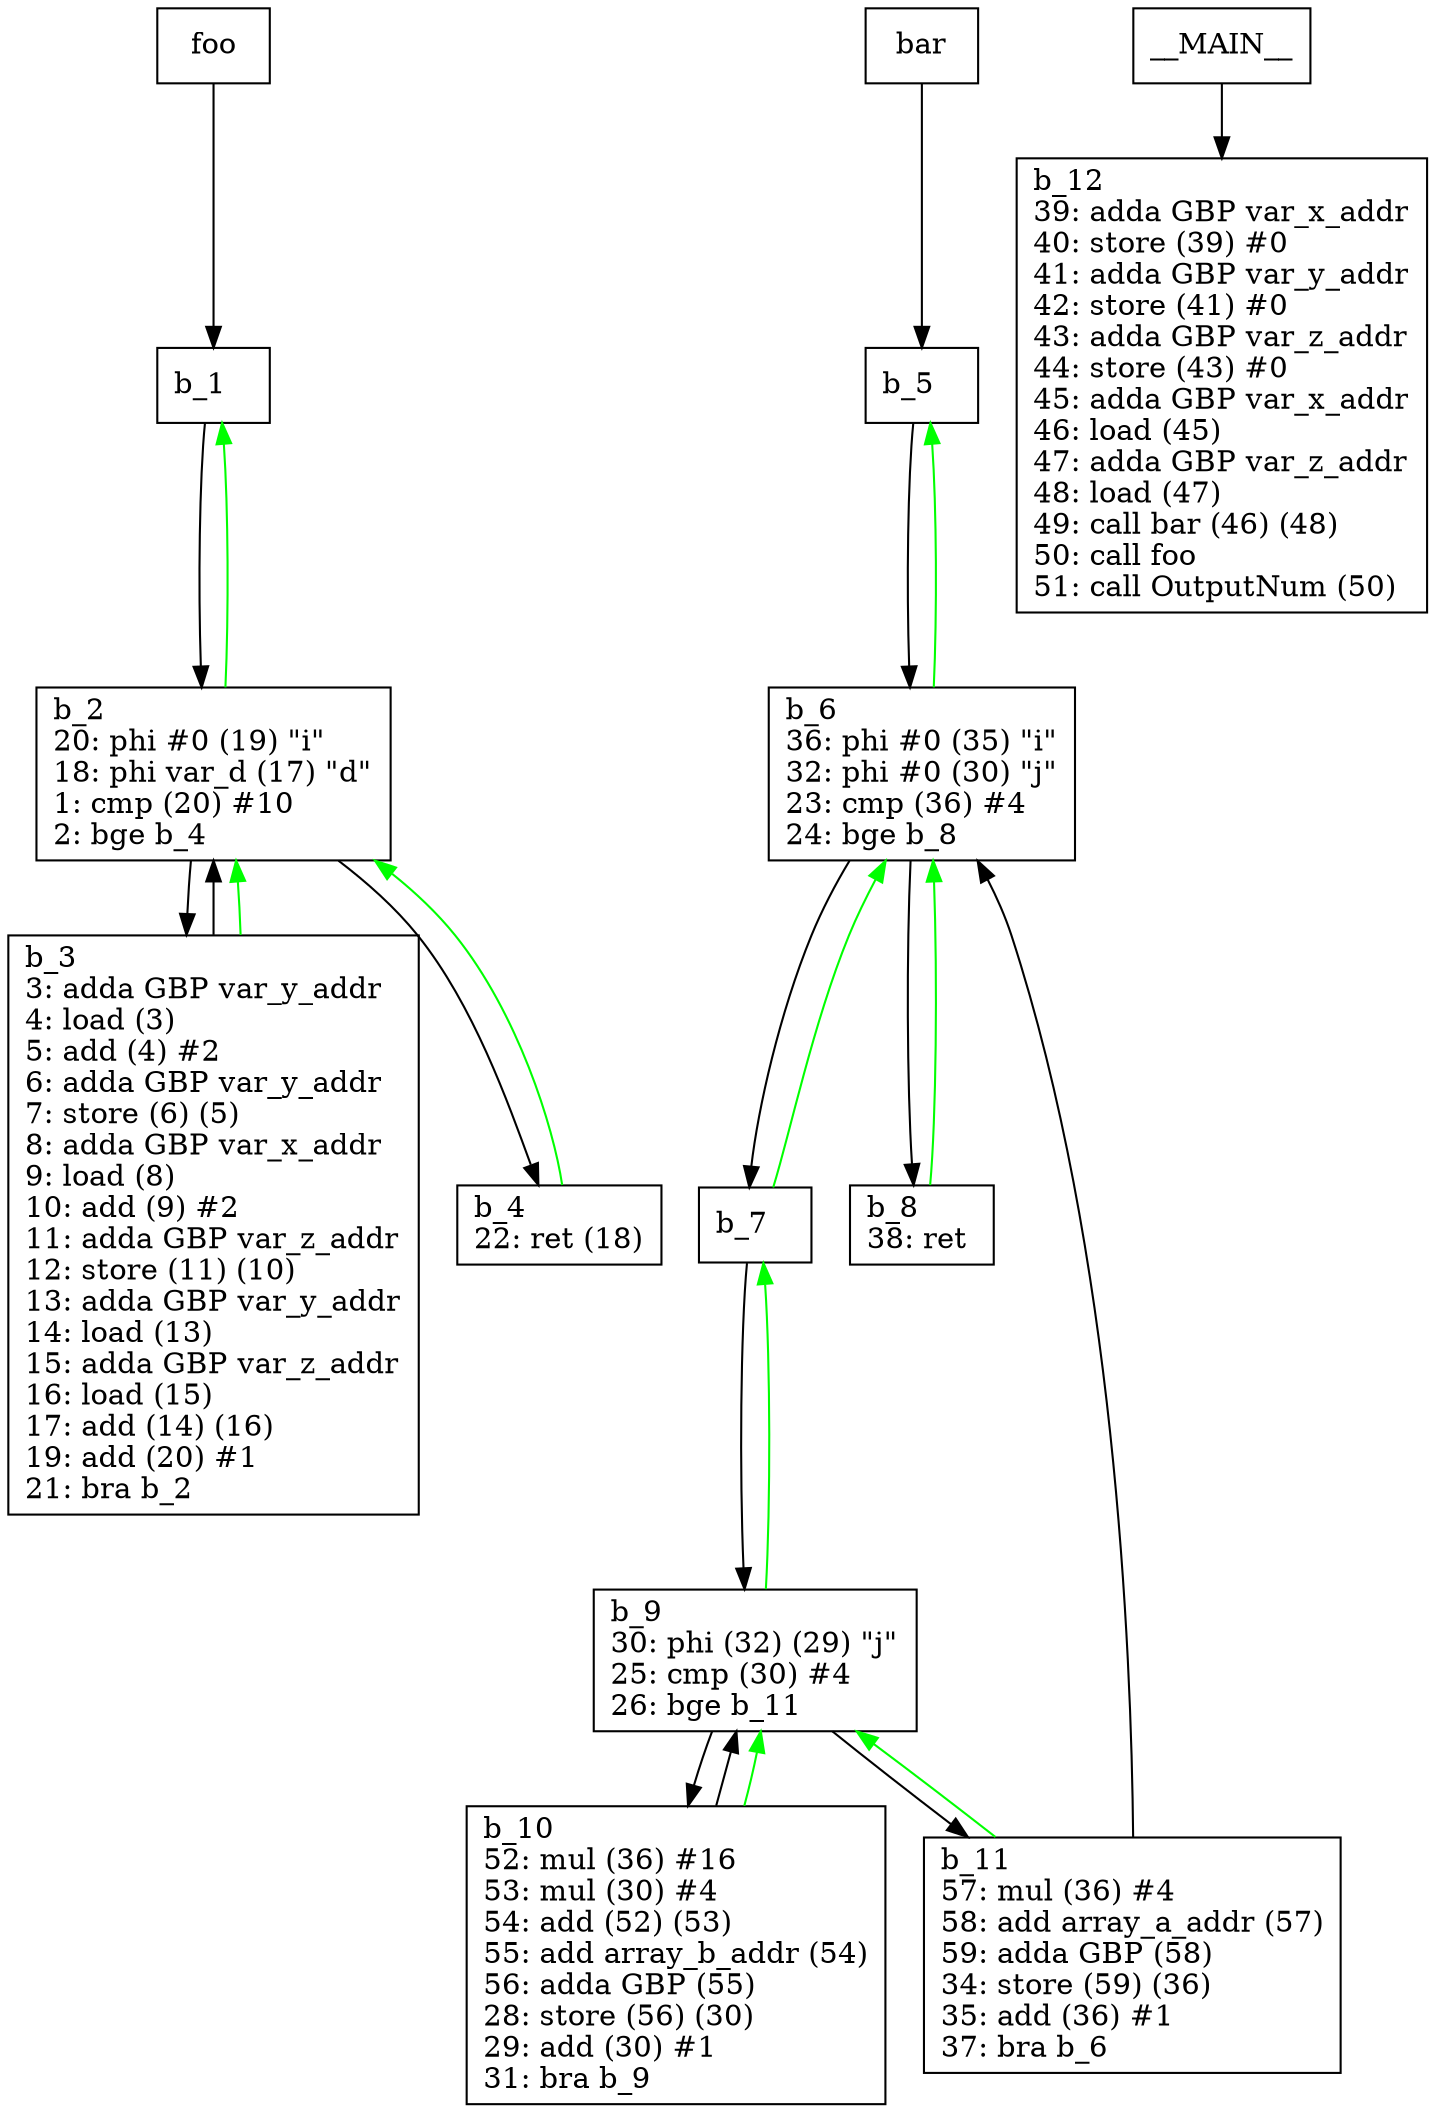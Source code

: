 digraph Computation {
node [shape=box];
foo -> b_1;
b_1 [label="b_1\l"]
b_1 -> b_2;
b_2 [label="b_2\l20: phi #0 (19) \"i\"\l18: phi var_d (17) \"d\"\l1: cmp (20) #10\l2: bge b_4\l"]
b_2 -> b_3;
b_3 [label="b_3\l3: adda GBP var_y_addr\l4: load (3)\l5: add (4) #2\l6: adda GBP var_y_addr\l7: store (6) (5)\l8: adda GBP var_x_addr\l9: load (8)\l10: add (9) #2\l11: adda GBP var_z_addr\l12: store (11) (10)\l13: adda GBP var_y_addr\l14: load (13)\l15: adda GBP var_z_addr\l16: load (15)\l17: add (14) (16)\l19: add (20) #1\l21: bra b_2\l"]
b_3 -> b_2;
b_3 -> b_2[color="green"];
b_2 -> b_4;
b_4 [label="b_4\l22: ret (18)\l"]
b_4 -> b_2[color="green"];
b_2 -> b_1[color="green"];
bar -> b_5;
b_5 [label="b_5\l"]
b_5 -> b_6;
b_6 [label="b_6\l36: phi #0 (35) \"i\"\l32: phi #0 (30) \"j\"\l23: cmp (36) #4\l24: bge b_8\l"]
b_6 -> b_7;
b_7 [label="b_7\l"]
b_7 -> b_9;
b_9 [label="b_9\l30: phi (32) (29) \"j\"\l25: cmp (30) #4\l26: bge b_11\l"]
b_9 -> b_10;
b_10 [label="b_10\l52: mul (36) #16\l53: mul (30) #4\l54: add (52) (53)\l55: add array_b_addr (54)\l56: adda GBP (55)\l28: store (56) (30)\l29: add (30) #1\l31: bra b_9\l"]
b_10 -> b_9;
b_10 -> b_9[color="green"];
b_9 -> b_11;
b_11 [label="b_11\l57: mul (36) #4\l58: add array_a_addr (57)\l59: adda GBP (58)\l34: store (59) (36)\l35: add (36) #1\l37: bra b_6\l"]
b_11 -> b_6;
b_11 -> b_9[color="green"];
b_9 -> b_7[color="green"];
b_7 -> b_6[color="green"];
b_6 -> b_8;
b_8 [label="b_8\l38: ret \l"]
b_8 -> b_6[color="green"];
b_6 -> b_5[color="green"];
__MAIN__ -> b_12;
b_12 [label="b_12\l39: adda GBP var_x_addr\l40: store (39) #0\l41: adda GBP var_y_addr\l42: store (41) #0\l43: adda GBP var_z_addr\l44: store (43) #0\l45: adda GBP var_x_addr\l46: load (45)\l47: adda GBP var_z_addr\l48: load (47)\l49: call bar (46) (48)\l50: call foo\l51: call OutputNum (50)\l"]
}